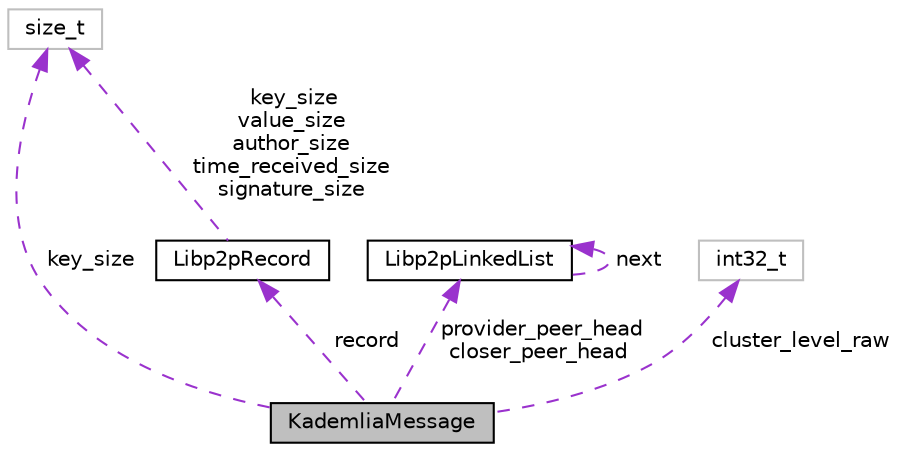 digraph "KademliaMessage"
{
  edge [fontname="Helvetica",fontsize="10",labelfontname="Helvetica",labelfontsize="10"];
  node [fontname="Helvetica",fontsize="10",shape=record];
  Node1 [label="KademliaMessage",height=0.2,width=0.4,color="black", fillcolor="grey75", style="filled", fontcolor="black"];
  Node2 -> Node1 [dir="back",color="darkorchid3",fontsize="10",style="dashed",label=" record" ,fontname="Helvetica"];
  Node2 [label="Libp2pRecord",height=0.2,width=0.4,color="black", fillcolor="white", style="filled",URL="$struct_libp2p_record.html"];
  Node3 -> Node2 [dir="back",color="darkorchid3",fontsize="10",style="dashed",label=" key_size\nvalue_size\nauthor_size\ntime_received_size\nsignature_size" ,fontname="Helvetica"];
  Node3 [label="size_t",height=0.2,width=0.4,color="grey75", fillcolor="white", style="filled"];
  Node4 -> Node1 [dir="back",color="darkorchid3",fontsize="10",style="dashed",label=" provider_peer_head\ncloser_peer_head" ,fontname="Helvetica"];
  Node4 [label="Libp2pLinkedList",height=0.2,width=0.4,color="black", fillcolor="white", style="filled",URL="$struct_libp2p_linked_list.html"];
  Node4 -> Node4 [dir="back",color="darkorchid3",fontsize="10",style="dashed",label=" next" ,fontname="Helvetica"];
  Node5 -> Node1 [dir="back",color="darkorchid3",fontsize="10",style="dashed",label=" cluster_level_raw" ,fontname="Helvetica"];
  Node5 [label="int32_t",height=0.2,width=0.4,color="grey75", fillcolor="white", style="filled"];
  Node3 -> Node1 [dir="back",color="darkorchid3",fontsize="10",style="dashed",label=" key_size" ,fontname="Helvetica"];
}
